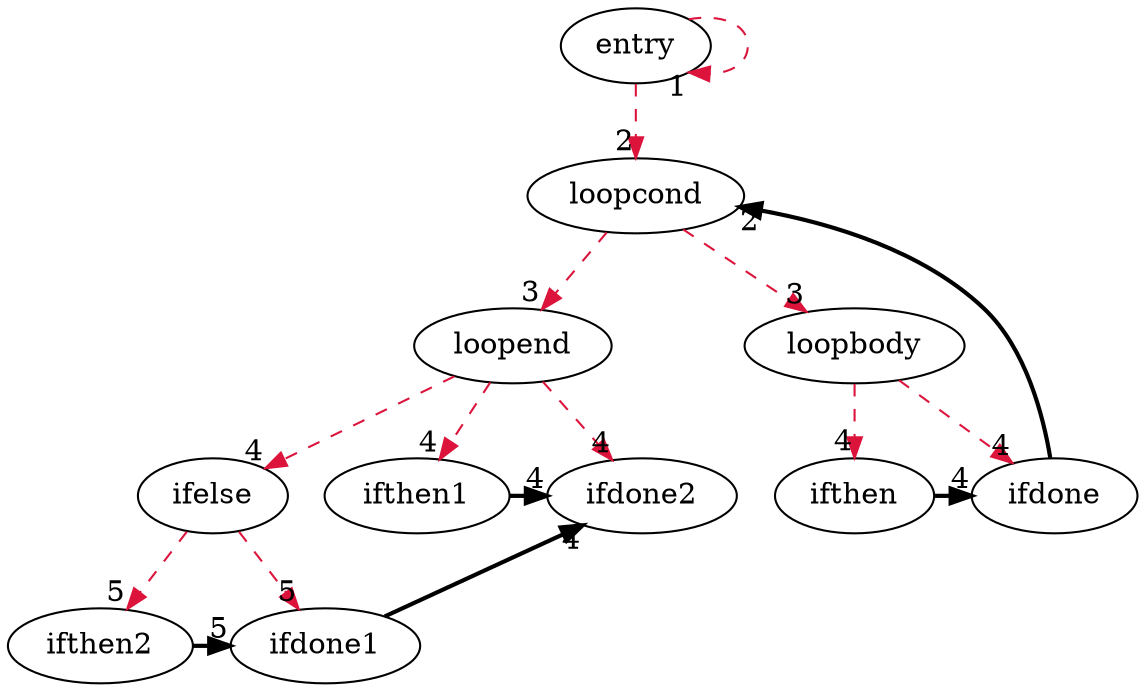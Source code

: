 digraph {
	entry -> entry [style="dashed" color="crimson" headlabel="1"]
	entry -> loopcond [style="dashed" color="crimson" headlabel="2"]
	loopcond -> loopend [style="dashed" color="crimson" headlabel="3"]
	loopend -> ifelse [style="dashed" color="crimson" headlabel="4"]
	ifelse -> ifthen2 [style="dashed" color="crimson" headlabel="5"]
	ifelse -> ifdone1 [style="dashed" color="crimson" headlabel="5"]
	loopend -> ifthen1 [style="dashed" color="crimson" headlabel="4"]
	loopend -> ifdone2 [style="dashed" color="crimson" headlabel="4"]
	loopcond -> loopbody [style="dashed" color="crimson" headlabel="3"]
	loopbody -> ifthen [style="dashed" color="crimson" headlabel="4"]
	loopbody -> ifdone [style="dashed" color="crimson" headlabel="4"]
	ifdone -> loopcond [constraint=false color="black" penwidth=2 headlabel="2"]
	ifthen2 -> ifdone1 [constraint=false color="black" penwidth=2 headlabel="5"]
	ifthen1 -> ifdone2 [constraint=false color="black" penwidth=2 headlabel="4"]
	ifdone1 -> ifdone2 [constraint=false color="black" penwidth=2 headlabel="4"]
	ifthen -> ifdone [constraint=false color="black" penwidth=2 headlabel="4"]
}
